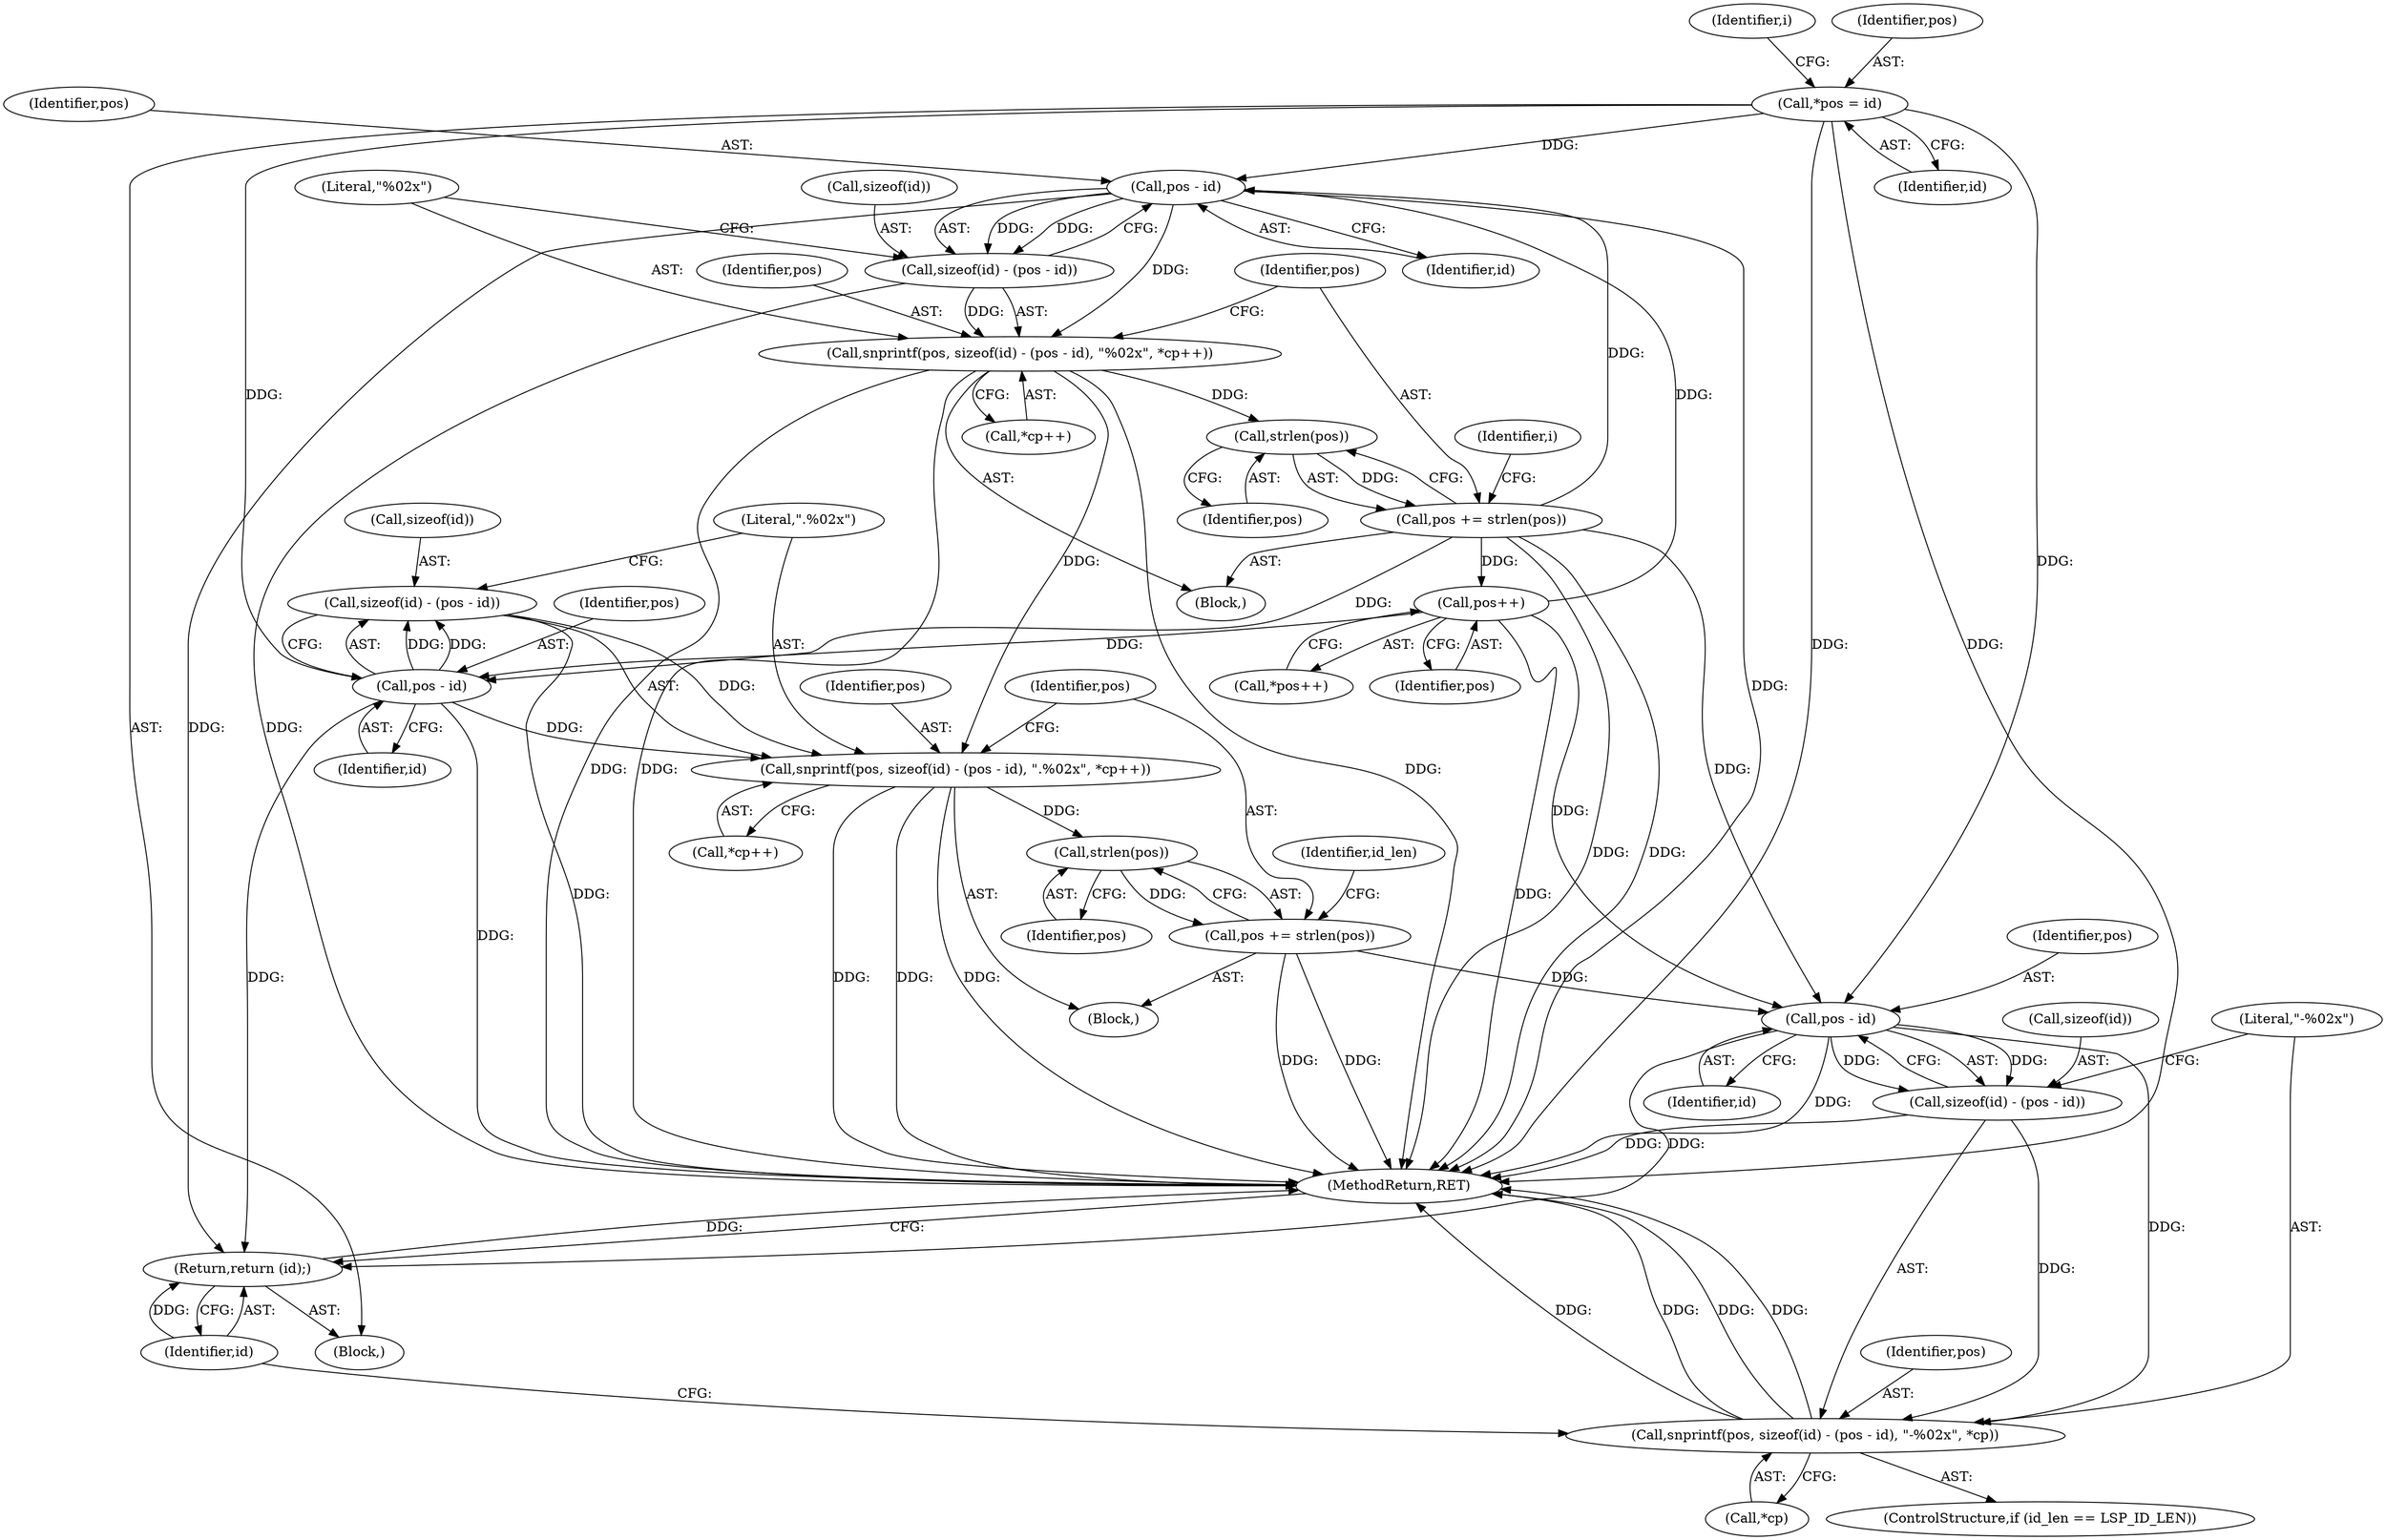 digraph "0_tcpdump_571a6f33f47e7a2394fa08f925e534135c29cf1e@API" {
"1000156" [label="(Call,sizeof(id) - (pos - id))"];
"1000159" [label="(Call,pos - id)"];
"1000107" [label="(Call,*pos = id)"];
"1000132" [label="(Call,pos += strlen(pos))"];
"1000134" [label="(Call,strlen(pos))"];
"1000120" [label="(Call,snprintf(pos, sizeof(id) - (pos - id), \"%02x\", *cp++))"];
"1000125" [label="(Call,pos - id)"];
"1000146" [label="(Call,pos++)"];
"1000122" [label="(Call,sizeof(id) - (pos - id))"];
"1000154" [label="(Call,snprintf(pos, sizeof(id) - (pos - id), \".%02x\", *cp++))"];
"1000168" [label="(Call,strlen(pos))"];
"1000166" [label="(Call,pos += strlen(pos))"];
"1000179" [label="(Call,pos - id)"];
"1000174" [label="(Call,snprintf(pos, sizeof(id) - (pos - id), \"-%02x\", *cp))"];
"1000176" [label="(Call,sizeof(id) - (pos - id))"];
"1000185" [label="(Return,return (id);)"];
"1000121" [label="(Identifier,pos)"];
"1000160" [label="(Identifier,pos)"];
"1000153" [label="(Block,)"];
"1000126" [label="(Identifier,pos)"];
"1000185" [label="(Return,return (id);)"];
"1000157" [label="(Call,sizeof(id))"];
"1000187" [label="(MethodReturn,RET)"];
"1000179" [label="(Call,pos - id)"];
"1000147" [label="(Identifier,pos)"];
"1000107" [label="(Call,*pos = id)"];
"1000172" [label="(Identifier,id_len)"];
"1000183" [label="(Call,*cp)"];
"1000145" [label="(Call,*pos++)"];
"1000132" [label="(Call,pos += strlen(pos))"];
"1000112" [label="(Identifier,i)"];
"1000177" [label="(Call,sizeof(id))"];
"1000103" [label="(Block,)"];
"1000146" [label="(Call,pos++)"];
"1000168" [label="(Call,strlen(pos))"];
"1000180" [label="(Identifier,pos)"];
"1000162" [label="(Literal,\".%02x\")"];
"1000169" [label="(Identifier,pos)"];
"1000122" [label="(Call,sizeof(id) - (pos - id))"];
"1000129" [label="(Call,*cp++)"];
"1000175" [label="(Identifier,pos)"];
"1000176" [label="(Call,sizeof(id) - (pos - id))"];
"1000161" [label="(Identifier,id)"];
"1000135" [label="(Identifier,pos)"];
"1000156" [label="(Call,sizeof(id) - (pos - id))"];
"1000174" [label="(Call,snprintf(pos, sizeof(id) - (pos - id), \"-%02x\", *cp))"];
"1000133" [label="(Identifier,pos)"];
"1000181" [label="(Identifier,id)"];
"1000119" [label="(Block,)"];
"1000120" [label="(Call,snprintf(pos, sizeof(id) - (pos - id), \"%02x\", *cp++))"];
"1000159" [label="(Call,pos - id)"];
"1000139" [label="(Identifier,i)"];
"1000127" [label="(Identifier,id)"];
"1000109" [label="(Identifier,id)"];
"1000154" [label="(Call,snprintf(pos, sizeof(id) - (pos - id), \".%02x\", *cp++))"];
"1000163" [label="(Call,*cp++)"];
"1000155" [label="(Identifier,pos)"];
"1000108" [label="(Identifier,pos)"];
"1000123" [label="(Call,sizeof(id))"];
"1000166" [label="(Call,pos += strlen(pos))"];
"1000182" [label="(Literal,\"-%02x\")"];
"1000125" [label="(Call,pos - id)"];
"1000170" [label="(ControlStructure,if (id_len == LSP_ID_LEN))"];
"1000186" [label="(Identifier,id)"];
"1000128" [label="(Literal,\"%02x\")"];
"1000167" [label="(Identifier,pos)"];
"1000134" [label="(Call,strlen(pos))"];
"1000156" -> "1000154"  [label="AST: "];
"1000156" -> "1000159"  [label="CFG: "];
"1000157" -> "1000156"  [label="AST: "];
"1000159" -> "1000156"  [label="AST: "];
"1000162" -> "1000156"  [label="CFG: "];
"1000156" -> "1000187"  [label="DDG: "];
"1000156" -> "1000154"  [label="DDG: "];
"1000159" -> "1000156"  [label="DDG: "];
"1000159" -> "1000156"  [label="DDG: "];
"1000159" -> "1000161"  [label="CFG: "];
"1000160" -> "1000159"  [label="AST: "];
"1000161" -> "1000159"  [label="AST: "];
"1000159" -> "1000187"  [label="DDG: "];
"1000159" -> "1000154"  [label="DDG: "];
"1000107" -> "1000159"  [label="DDG: "];
"1000132" -> "1000159"  [label="DDG: "];
"1000146" -> "1000159"  [label="DDG: "];
"1000159" -> "1000185"  [label="DDG: "];
"1000107" -> "1000103"  [label="AST: "];
"1000107" -> "1000109"  [label="CFG: "];
"1000108" -> "1000107"  [label="AST: "];
"1000109" -> "1000107"  [label="AST: "];
"1000112" -> "1000107"  [label="CFG: "];
"1000107" -> "1000187"  [label="DDG: "];
"1000107" -> "1000187"  [label="DDG: "];
"1000107" -> "1000125"  [label="DDG: "];
"1000107" -> "1000179"  [label="DDG: "];
"1000132" -> "1000119"  [label="AST: "];
"1000132" -> "1000134"  [label="CFG: "];
"1000133" -> "1000132"  [label="AST: "];
"1000134" -> "1000132"  [label="AST: "];
"1000139" -> "1000132"  [label="CFG: "];
"1000132" -> "1000187"  [label="DDG: "];
"1000132" -> "1000187"  [label="DDG: "];
"1000132" -> "1000125"  [label="DDG: "];
"1000134" -> "1000132"  [label="DDG: "];
"1000132" -> "1000146"  [label="DDG: "];
"1000132" -> "1000179"  [label="DDG: "];
"1000134" -> "1000135"  [label="CFG: "];
"1000135" -> "1000134"  [label="AST: "];
"1000120" -> "1000134"  [label="DDG: "];
"1000120" -> "1000119"  [label="AST: "];
"1000120" -> "1000129"  [label="CFG: "];
"1000121" -> "1000120"  [label="AST: "];
"1000122" -> "1000120"  [label="AST: "];
"1000128" -> "1000120"  [label="AST: "];
"1000129" -> "1000120"  [label="AST: "];
"1000133" -> "1000120"  [label="CFG: "];
"1000120" -> "1000187"  [label="DDG: "];
"1000120" -> "1000187"  [label="DDG: "];
"1000120" -> "1000187"  [label="DDG: "];
"1000125" -> "1000120"  [label="DDG: "];
"1000122" -> "1000120"  [label="DDG: "];
"1000120" -> "1000154"  [label="DDG: "];
"1000125" -> "1000122"  [label="AST: "];
"1000125" -> "1000127"  [label="CFG: "];
"1000126" -> "1000125"  [label="AST: "];
"1000127" -> "1000125"  [label="AST: "];
"1000122" -> "1000125"  [label="CFG: "];
"1000125" -> "1000187"  [label="DDG: "];
"1000125" -> "1000122"  [label="DDG: "];
"1000125" -> "1000122"  [label="DDG: "];
"1000146" -> "1000125"  [label="DDG: "];
"1000125" -> "1000185"  [label="DDG: "];
"1000146" -> "1000145"  [label="AST: "];
"1000146" -> "1000147"  [label="CFG: "];
"1000147" -> "1000146"  [label="AST: "];
"1000145" -> "1000146"  [label="CFG: "];
"1000146" -> "1000187"  [label="DDG: "];
"1000146" -> "1000179"  [label="DDG: "];
"1000123" -> "1000122"  [label="AST: "];
"1000128" -> "1000122"  [label="CFG: "];
"1000122" -> "1000187"  [label="DDG: "];
"1000154" -> "1000153"  [label="AST: "];
"1000154" -> "1000163"  [label="CFG: "];
"1000155" -> "1000154"  [label="AST: "];
"1000162" -> "1000154"  [label="AST: "];
"1000163" -> "1000154"  [label="AST: "];
"1000167" -> "1000154"  [label="CFG: "];
"1000154" -> "1000187"  [label="DDG: "];
"1000154" -> "1000187"  [label="DDG: "];
"1000154" -> "1000187"  [label="DDG: "];
"1000154" -> "1000168"  [label="DDG: "];
"1000168" -> "1000166"  [label="AST: "];
"1000168" -> "1000169"  [label="CFG: "];
"1000169" -> "1000168"  [label="AST: "];
"1000166" -> "1000168"  [label="CFG: "];
"1000168" -> "1000166"  [label="DDG: "];
"1000166" -> "1000153"  [label="AST: "];
"1000167" -> "1000166"  [label="AST: "];
"1000172" -> "1000166"  [label="CFG: "];
"1000166" -> "1000187"  [label="DDG: "];
"1000166" -> "1000187"  [label="DDG: "];
"1000166" -> "1000179"  [label="DDG: "];
"1000179" -> "1000176"  [label="AST: "];
"1000179" -> "1000181"  [label="CFG: "];
"1000180" -> "1000179"  [label="AST: "];
"1000181" -> "1000179"  [label="AST: "];
"1000176" -> "1000179"  [label="CFG: "];
"1000179" -> "1000187"  [label="DDG: "];
"1000179" -> "1000174"  [label="DDG: "];
"1000179" -> "1000176"  [label="DDG: "];
"1000179" -> "1000176"  [label="DDG: "];
"1000179" -> "1000185"  [label="DDG: "];
"1000174" -> "1000170"  [label="AST: "];
"1000174" -> "1000183"  [label="CFG: "];
"1000175" -> "1000174"  [label="AST: "];
"1000176" -> "1000174"  [label="AST: "];
"1000182" -> "1000174"  [label="AST: "];
"1000183" -> "1000174"  [label="AST: "];
"1000186" -> "1000174"  [label="CFG: "];
"1000174" -> "1000187"  [label="DDG: "];
"1000174" -> "1000187"  [label="DDG: "];
"1000174" -> "1000187"  [label="DDG: "];
"1000174" -> "1000187"  [label="DDG: "];
"1000176" -> "1000174"  [label="DDG: "];
"1000177" -> "1000176"  [label="AST: "];
"1000182" -> "1000176"  [label="CFG: "];
"1000176" -> "1000187"  [label="DDG: "];
"1000185" -> "1000103"  [label="AST: "];
"1000185" -> "1000186"  [label="CFG: "];
"1000186" -> "1000185"  [label="AST: "];
"1000187" -> "1000185"  [label="CFG: "];
"1000185" -> "1000187"  [label="DDG: "];
"1000186" -> "1000185"  [label="DDG: "];
}
